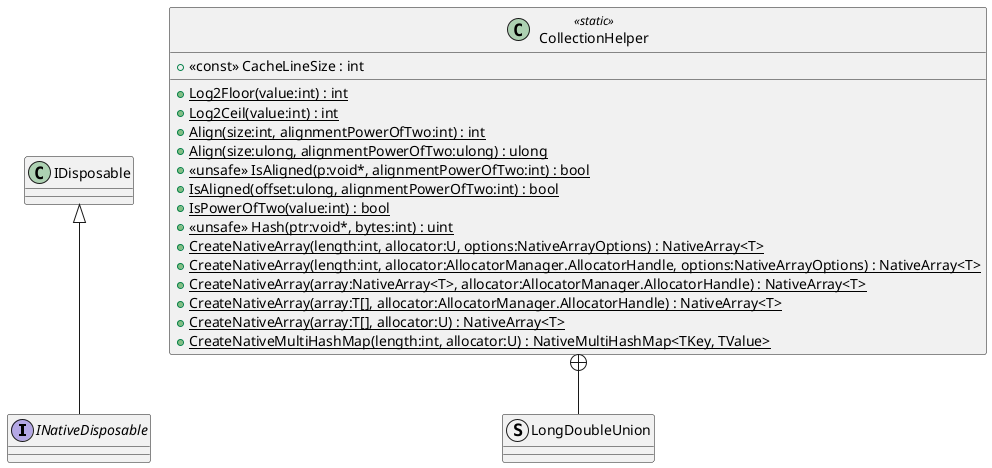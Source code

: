 @startuml
interface INativeDisposable {
}
class CollectionHelper <<static>> {
    + <<const>> CacheLineSize : int
    + {static} Log2Floor(value:int) : int
    + {static} Log2Ceil(value:int) : int
    + {static} Align(size:int, alignmentPowerOfTwo:int) : int
    + {static} Align(size:ulong, alignmentPowerOfTwo:ulong) : ulong
    + {static} <<unsafe>> IsAligned(p:void*, alignmentPowerOfTwo:int) : bool
    + {static} IsAligned(offset:ulong, alignmentPowerOfTwo:int) : bool
    + {static} IsPowerOfTwo(value:int) : bool
    + {static} <<unsafe>> Hash(ptr:void*, bytes:int) : uint
    + {static} CreateNativeArray(length:int, allocator:U, options:NativeArrayOptions) : NativeArray<T>
    + {static} CreateNativeArray(length:int, allocator:AllocatorManager.AllocatorHandle, options:NativeArrayOptions) : NativeArray<T>
    + {static} CreateNativeArray(array:NativeArray<T>, allocator:AllocatorManager.AllocatorHandle) : NativeArray<T>
    + {static} CreateNativeArray(array:T[], allocator:AllocatorManager.AllocatorHandle) : NativeArray<T>
    + {static} CreateNativeArray(array:T[], allocator:U) : NativeArray<T>
    + {static} CreateNativeMultiHashMap(length:int, allocator:U) : NativeMultiHashMap<TKey, TValue>
}
struct LongDoubleUnion {
}
IDisposable <|-- INativeDisposable
CollectionHelper +-- LongDoubleUnion
@enduml
